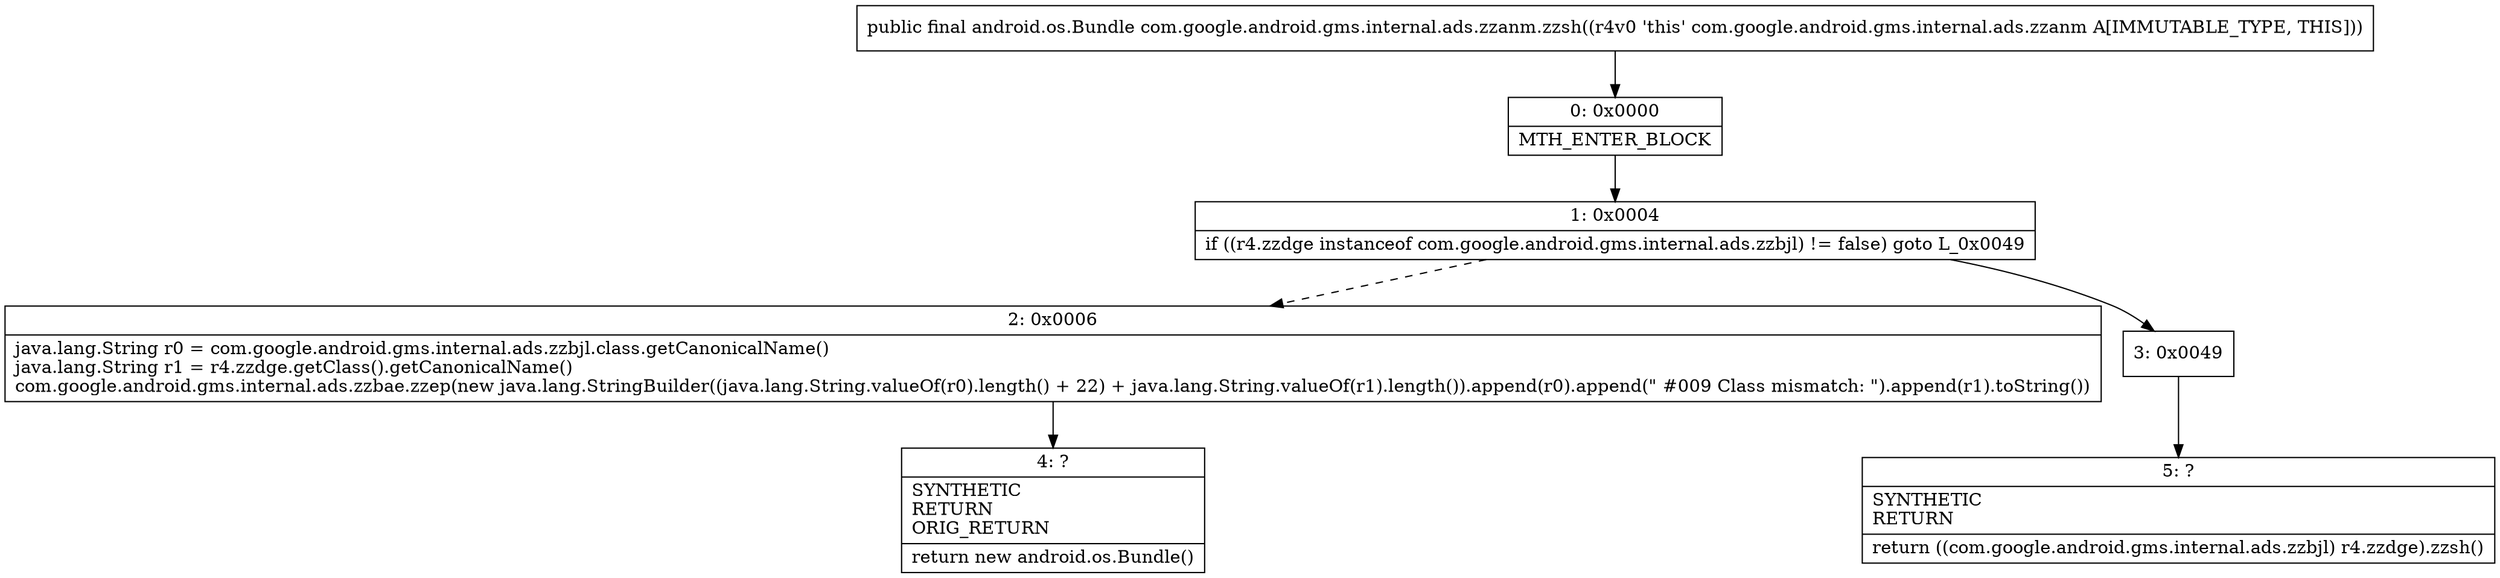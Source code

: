 digraph "CFG forcom.google.android.gms.internal.ads.zzanm.zzsh()Landroid\/os\/Bundle;" {
Node_0 [shape=record,label="{0\:\ 0x0000|MTH_ENTER_BLOCK\l}"];
Node_1 [shape=record,label="{1\:\ 0x0004|if ((r4.zzdge instanceof com.google.android.gms.internal.ads.zzbjl) != false) goto L_0x0049\l}"];
Node_2 [shape=record,label="{2\:\ 0x0006|java.lang.String r0 = com.google.android.gms.internal.ads.zzbjl.class.getCanonicalName()\ljava.lang.String r1 = r4.zzdge.getClass().getCanonicalName()\lcom.google.android.gms.internal.ads.zzbae.zzep(new java.lang.StringBuilder((java.lang.String.valueOf(r0).length() + 22) + java.lang.String.valueOf(r1).length()).append(r0).append(\" #009 Class mismatch: \").append(r1).toString())\l}"];
Node_3 [shape=record,label="{3\:\ 0x0049}"];
Node_4 [shape=record,label="{4\:\ ?|SYNTHETIC\lRETURN\lORIG_RETURN\l|return new android.os.Bundle()\l}"];
Node_5 [shape=record,label="{5\:\ ?|SYNTHETIC\lRETURN\l|return ((com.google.android.gms.internal.ads.zzbjl) r4.zzdge).zzsh()\l}"];
MethodNode[shape=record,label="{public final android.os.Bundle com.google.android.gms.internal.ads.zzanm.zzsh((r4v0 'this' com.google.android.gms.internal.ads.zzanm A[IMMUTABLE_TYPE, THIS])) }"];
MethodNode -> Node_0;
Node_0 -> Node_1;
Node_1 -> Node_2[style=dashed];
Node_1 -> Node_3;
Node_2 -> Node_4;
Node_3 -> Node_5;
}

